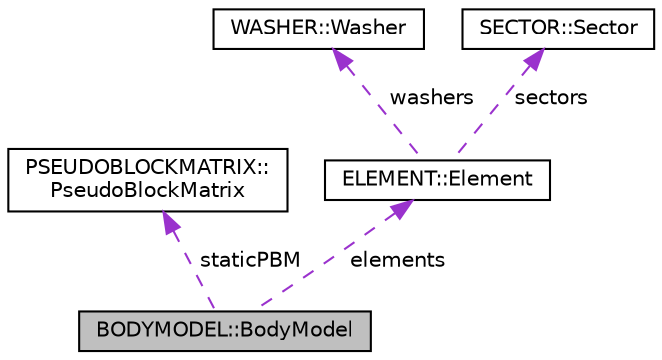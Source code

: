 digraph "BODYMODEL::BodyModel"
{
 // LATEX_PDF_SIZE
  edge [fontname="Helvetica",fontsize="10",labelfontname="Helvetica",labelfontsize="10"];
  node [fontname="Helvetica",fontsize="10",shape=record];
  Node1 [label="BODYMODEL::BodyModel",height=0.2,width=0.4,color="black", fillcolor="grey75", style="filled", fontcolor="black",tooltip="Class for a body."];
  Node2 -> Node1 [dir="back",color="darkorchid3",fontsize="10",style="dashed",label=" staticPBM" ,fontname="Helvetica"];
  Node2 [label="PSEUDOBLOCKMATRIX::\lPseudoBlockMatrix",height=0.2,width=0.4,color="black", fillcolor="white", style="filled",URL="$classPSEUDOBLOCKMATRIX_1_1PseudoBlockMatrix.html",tooltip=" "];
  Node3 -> Node1 [dir="back",color="darkorchid3",fontsize="10",style="dashed",label=" elements" ,fontname="Helvetica"];
  Node3 [label="ELEMENT::Element",height=0.2,width=0.4,color="black", fillcolor="white", style="filled",URL="$classELEMENT_1_1Element.html",tooltip="Abstract class for a Fiala element."];
  Node4 -> Node3 [dir="back",color="darkorchid3",fontsize="10",style="dashed",label=" washers" ,fontname="Helvetica"];
  Node4 [label="WASHER::Washer",height=0.2,width=0.4,color="black", fillcolor="white", style="filled",URL="$classWASHER_1_1Washer.html",tooltip="Class for all washers."];
  Node5 -> Node3 [dir="back",color="darkorchid3",fontsize="10",style="dashed",label=" sectors" ,fontname="Helvetica"];
  Node5 [label="SECTOR::Sector",height=0.2,width=0.4,color="black", fillcolor="white", style="filled",URL="$classSECTOR_1_1Sector.html",tooltip=" "];
}
